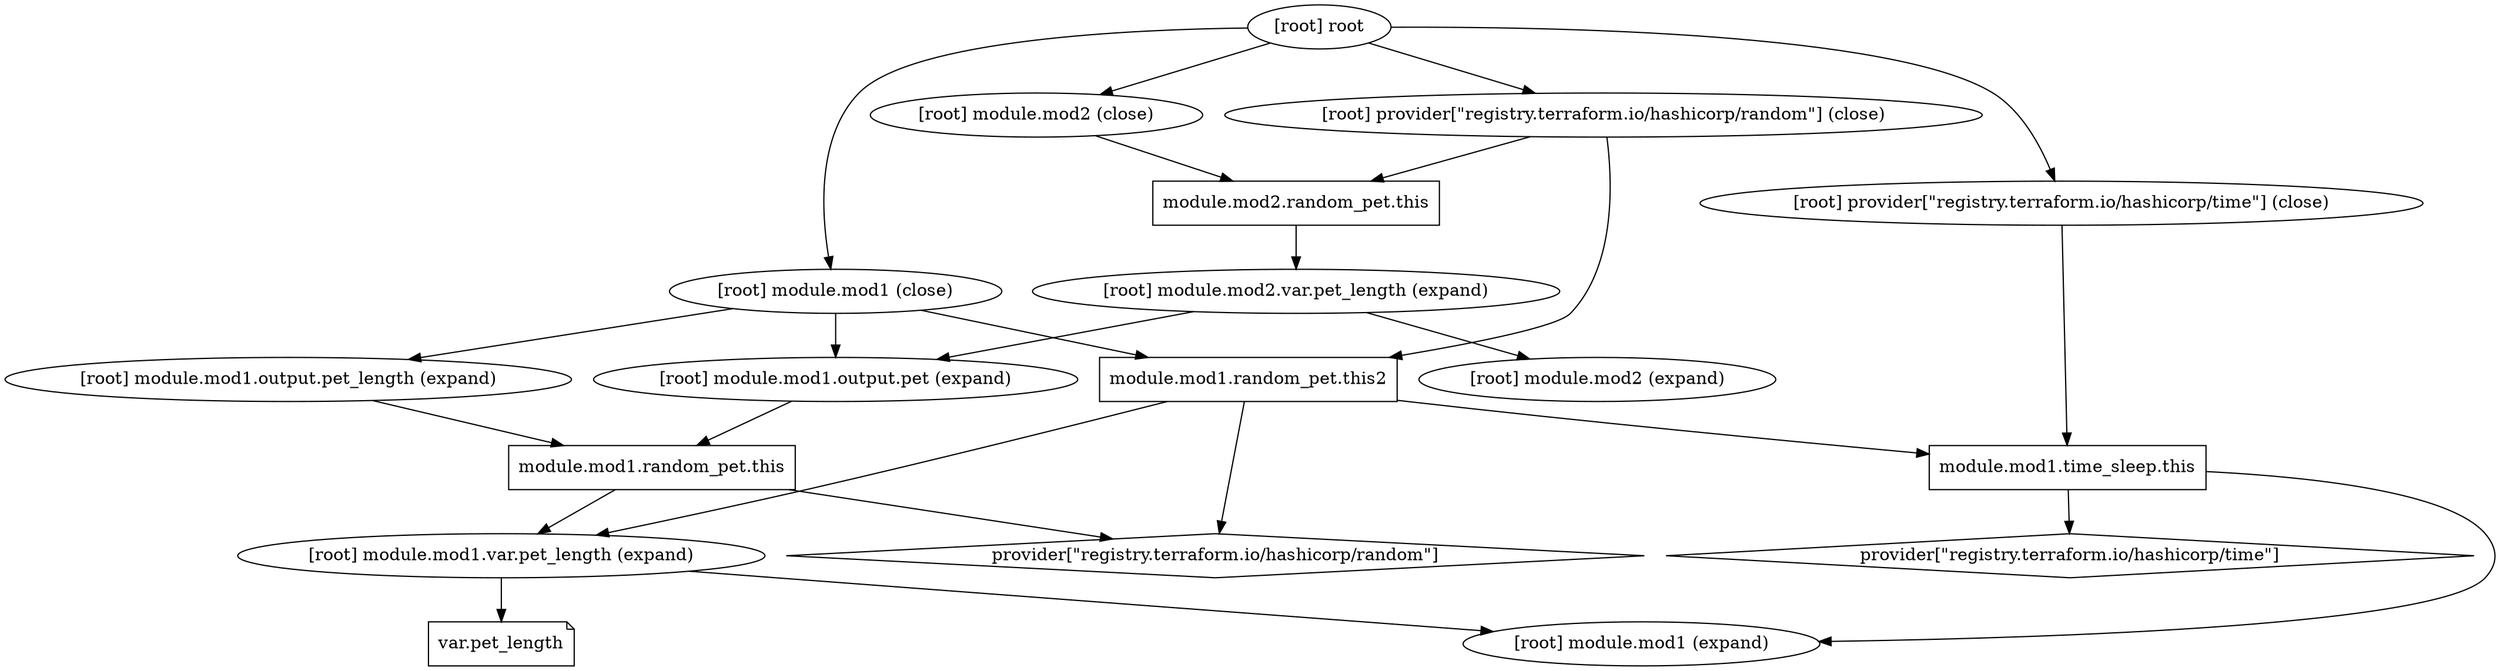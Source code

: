 digraph {
	compound = "true"
	newrank = "true"
	subgraph "root" {
		"[root] module.mod1.random_pet.this (expand)" [label = "module.mod1.random_pet.this", shape = "box"]
		"[root] module.mod1.random_pet.this2 (expand)" [label = "module.mod1.random_pet.this2", shape = "box"]
		"[root] module.mod1.time_sleep.this (expand)" [label = "module.mod1.time_sleep.this", shape = "box"]
		"[root] module.mod2.random_pet.this (expand)" [label = "module.mod2.random_pet.this", shape = "box"]
		"[root] provider[\"registry.terraform.io/hashicorp/random\"]" [label = "provider[\"registry.terraform.io/hashicorp/random\"]", shape = "diamond"]
		"[root] provider[\"registry.terraform.io/hashicorp/time\"]" [label = "provider[\"registry.terraform.io/hashicorp/time\"]", shape = "diamond"]
		"[root] var.pet_length" [label = "var.pet_length", shape = "note"]
		"[root] module.mod1 (close)" -> "[root] module.mod1.output.pet (expand)"
		"[root] module.mod1 (close)" -> "[root] module.mod1.output.pet_length (expand)"
		"[root] module.mod1 (close)" -> "[root] module.mod1.random_pet.this2 (expand)"
		"[root] module.mod1.output.pet (expand)" -> "[root] module.mod1.random_pet.this (expand)"
		"[root] module.mod1.output.pet_length (expand)" -> "[root] module.mod1.random_pet.this (expand)"
		"[root] module.mod1.random_pet.this (expand)" -> "[root] module.mod1.var.pet_length (expand)"
		"[root] module.mod1.random_pet.this (expand)" -> "[root] provider[\"registry.terraform.io/hashicorp/random\"]"
		"[root] module.mod1.random_pet.this2 (expand)" -> "[root] module.mod1.time_sleep.this (expand)"
		"[root] module.mod1.random_pet.this2 (expand)" -> "[root] module.mod1.var.pet_length (expand)"
		"[root] module.mod1.random_pet.this2 (expand)" -> "[root] provider[\"registry.terraform.io/hashicorp/random\"]"
		"[root] module.mod1.time_sleep.this (expand)" -> "[root] module.mod1 (expand)"
		"[root] module.mod1.time_sleep.this (expand)" -> "[root] provider[\"registry.terraform.io/hashicorp/time\"]"
		"[root] module.mod1.var.pet_length (expand)" -> "[root] module.mod1 (expand)"
		"[root] module.mod1.var.pet_length (expand)" -> "[root] var.pet_length"
		"[root] module.mod2 (close)" -> "[root] module.mod2.random_pet.this (expand)"
		"[root] module.mod2.random_pet.this (expand)" -> "[root] module.mod2.var.pet_length (expand)"
		"[root] module.mod2.var.pet_length (expand)" -> "[root] module.mod1.output.pet (expand)"
		"[root] module.mod2.var.pet_length (expand)" -> "[root] module.mod2 (expand)"
		"[root] provider[\"registry.terraform.io/hashicorp/random\"] (close)" -> "[root] module.mod1.random_pet.this2 (expand)"
		"[root] provider[\"registry.terraform.io/hashicorp/random\"] (close)" -> "[root] module.mod2.random_pet.this (expand)"
		"[root] provider[\"registry.terraform.io/hashicorp/time\"] (close)" -> "[root] module.mod1.time_sleep.this (expand)"
		"[root] root" -> "[root] module.mod1 (close)"
		"[root] root" -> "[root] module.mod2 (close)"
		"[root] root" -> "[root] provider[\"registry.terraform.io/hashicorp/random\"] (close)"
		"[root] root" -> "[root] provider[\"registry.terraform.io/hashicorp/time\"] (close)"
	}
}
